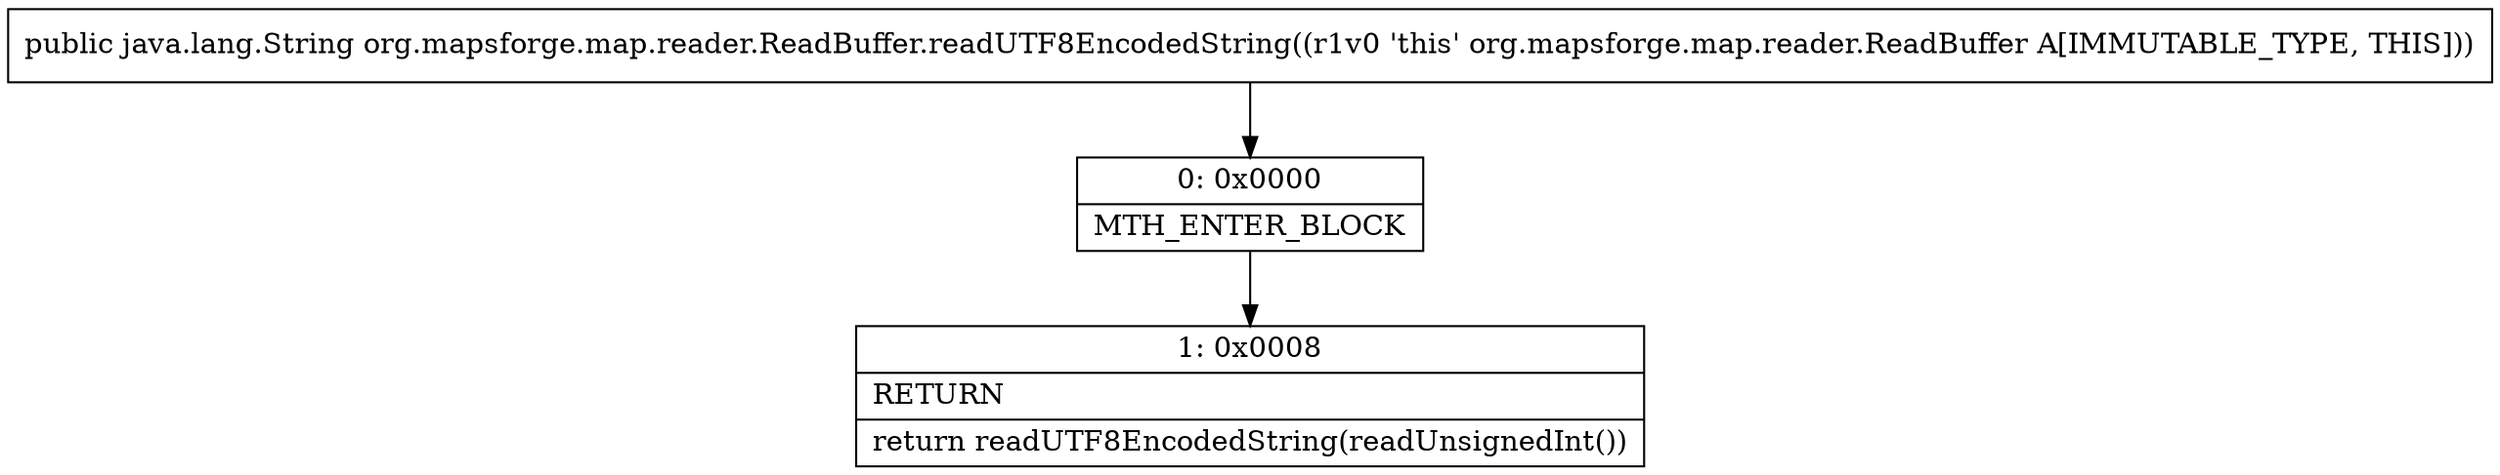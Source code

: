 digraph "CFG fororg.mapsforge.map.reader.ReadBuffer.readUTF8EncodedString()Ljava\/lang\/String;" {
Node_0 [shape=record,label="{0\:\ 0x0000|MTH_ENTER_BLOCK\l}"];
Node_1 [shape=record,label="{1\:\ 0x0008|RETURN\l|return readUTF8EncodedString(readUnsignedInt())\l}"];
MethodNode[shape=record,label="{public java.lang.String org.mapsforge.map.reader.ReadBuffer.readUTF8EncodedString((r1v0 'this' org.mapsforge.map.reader.ReadBuffer A[IMMUTABLE_TYPE, THIS])) }"];
MethodNode -> Node_0;
Node_0 -> Node_1;
}

